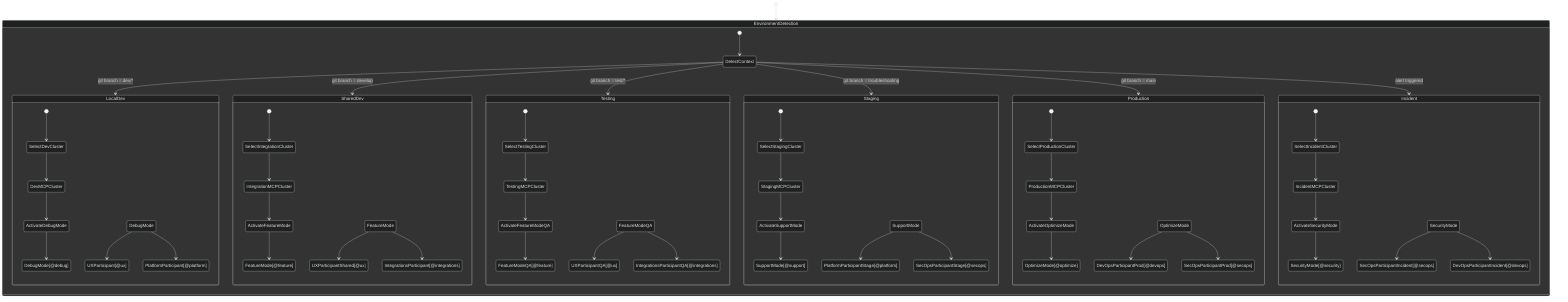 %%{init: {'theme': 'dark'}}%%
stateDiagram-v2
    [*] --> EnvironmentDetection

    state EnvironmentDetection {
        [*] --> DetectContext
        DetectContext --> LocalDev : git branch = dev/*
        DetectContext --> SharedDev : git branch = develop
        DetectContext --> Testing : git branch = test/*
        DetectContext --> Staging : git branch = troubleshooting
        DetectContext --> Production : git branch = main
        DetectContext --> Incident : alert triggered
    }

    state LocalDev {
        [*] --> SelectDevCluster
        SelectDevCluster --> DevMCPCluster
        DevMCPCluster --> ActivateDebugMode
        ActivateDebugMode --> DebugMode[@debug]
        DebugMode --> UXParticipant[@ux]
        DebugMode --> PlatformParticipant[@platform]
    }

    state SharedDev {
        [*] --> SelectIntegrationCluster
        SelectIntegrationCluster --> IntegrationMCPCluster
        IntegrationMCPCluster --> ActivateFeatureMode
        ActivateFeatureMode --> FeatureMode[@feature]
        FeatureMode --> UXParticipantShared[@ux]
        FeatureMode --> IntegrationsParticipant[@integrations]
    }

    state Testing {
        [*] --> SelectTestingCluster
        SelectTestingCluster --> TestingMCPCluster
        TestingMCPCluster --> ActivateFeatureModeQA
        ActivateFeatureModeQA --> FeatureModeQA[@feature]
        FeatureModeQA --> UXParticipantQA[@ux]
        FeatureModeQA --> IntegrationsParticipantQA[@integrations]
    }

    state Staging {
        [*] --> SelectStagingCluster
        SelectStagingCluster --> StagingMCPCluster
        StagingMCPCluster --> ActivateSupportMode
        ActivateSupportMode --> SupportMode[@support]
        SupportMode --> PlatformParticipantStage[@platform]
        SupportMode --> SecOpsParticipantStage[@secops]
    }

    state Production {
        [*] --> SelectProductionCluster
        SelectProductionCluster --> ProductionMCPCluster
        ProductionMCPCluster --> ActivateOptimizeMode
        ActivateOptimizeMode --> OptimizeMode[@optimize]
        OptimizeMode --> DevOpsParticipantProd[@devops]
        OptimizeMode --> SecOpsParticipantProd[@secops]
    }

    state Incident {
        [*] --> SelectIncidentCluster
        SelectIncidentCluster --> IncidentMCPCluster
        IncidentMCPCluster --> ActivateSecurityMode
        ActivateSecurityMode --> SecurityMode[@security]
        SecurityMode --> SecOpsParticipantIncident[@secops]
        SecurityMode --> DevOpsParticipantIncident[@devops]
    }